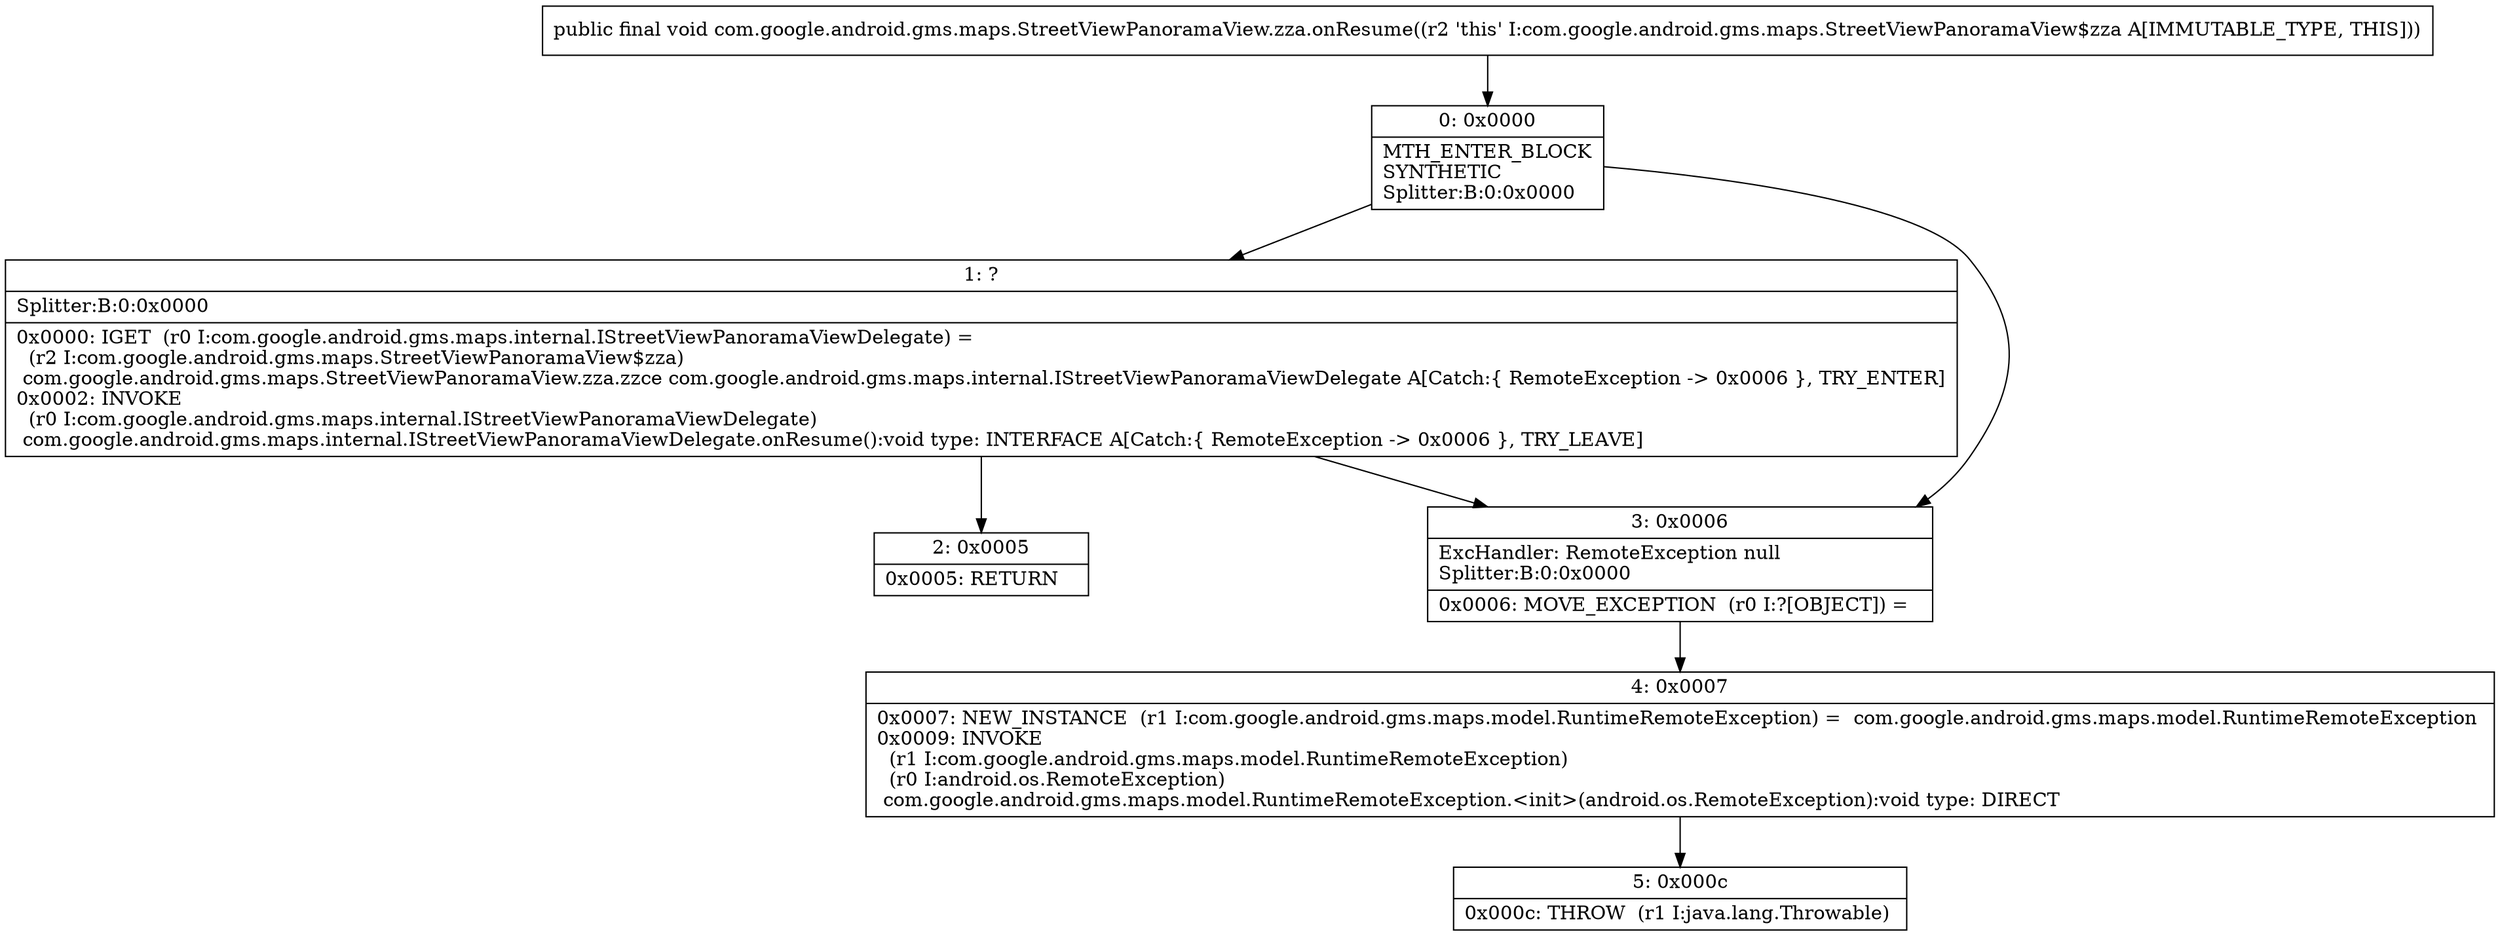 digraph "CFG forcom.google.android.gms.maps.StreetViewPanoramaView.zza.onResume()V" {
Node_0 [shape=record,label="{0\:\ 0x0000|MTH_ENTER_BLOCK\lSYNTHETIC\lSplitter:B:0:0x0000\l}"];
Node_1 [shape=record,label="{1\:\ ?|Splitter:B:0:0x0000\l|0x0000: IGET  (r0 I:com.google.android.gms.maps.internal.IStreetViewPanoramaViewDelegate) = \l  (r2 I:com.google.android.gms.maps.StreetViewPanoramaView$zza)\l com.google.android.gms.maps.StreetViewPanoramaView.zza.zzce com.google.android.gms.maps.internal.IStreetViewPanoramaViewDelegate A[Catch:\{ RemoteException \-\> 0x0006 \}, TRY_ENTER]\l0x0002: INVOKE  \l  (r0 I:com.google.android.gms.maps.internal.IStreetViewPanoramaViewDelegate)\l com.google.android.gms.maps.internal.IStreetViewPanoramaViewDelegate.onResume():void type: INTERFACE A[Catch:\{ RemoteException \-\> 0x0006 \}, TRY_LEAVE]\l}"];
Node_2 [shape=record,label="{2\:\ 0x0005|0x0005: RETURN   \l}"];
Node_3 [shape=record,label="{3\:\ 0x0006|ExcHandler: RemoteException null\lSplitter:B:0:0x0000\l|0x0006: MOVE_EXCEPTION  (r0 I:?[OBJECT]) =  \l}"];
Node_4 [shape=record,label="{4\:\ 0x0007|0x0007: NEW_INSTANCE  (r1 I:com.google.android.gms.maps.model.RuntimeRemoteException) =  com.google.android.gms.maps.model.RuntimeRemoteException \l0x0009: INVOKE  \l  (r1 I:com.google.android.gms.maps.model.RuntimeRemoteException)\l  (r0 I:android.os.RemoteException)\l com.google.android.gms.maps.model.RuntimeRemoteException.\<init\>(android.os.RemoteException):void type: DIRECT \l}"];
Node_5 [shape=record,label="{5\:\ 0x000c|0x000c: THROW  (r1 I:java.lang.Throwable) \l}"];
MethodNode[shape=record,label="{public final void com.google.android.gms.maps.StreetViewPanoramaView.zza.onResume((r2 'this' I:com.google.android.gms.maps.StreetViewPanoramaView$zza A[IMMUTABLE_TYPE, THIS])) }"];
MethodNode -> Node_0;
Node_0 -> Node_1;
Node_0 -> Node_3;
Node_1 -> Node_2;
Node_1 -> Node_3;
Node_3 -> Node_4;
Node_4 -> Node_5;
}

